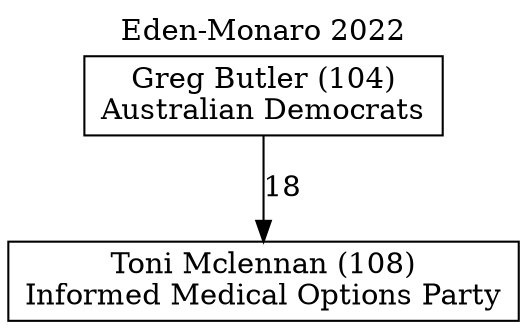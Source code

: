 // House preference flow
digraph "Toni Mclennan (108)_Eden-Monaro_2022" {
	graph [label="Eden-Monaro 2022" labelloc=t mclimit=10]
	node [shape=box]
	"Toni Mclennan (108)" [label="Toni Mclennan (108)
Informed Medical Options Party"]
	"Greg Butler (104)" [label="Greg Butler (104)
Australian Democrats"]
	"Greg Butler (104)" -> "Toni Mclennan (108)" [label=18]
}

